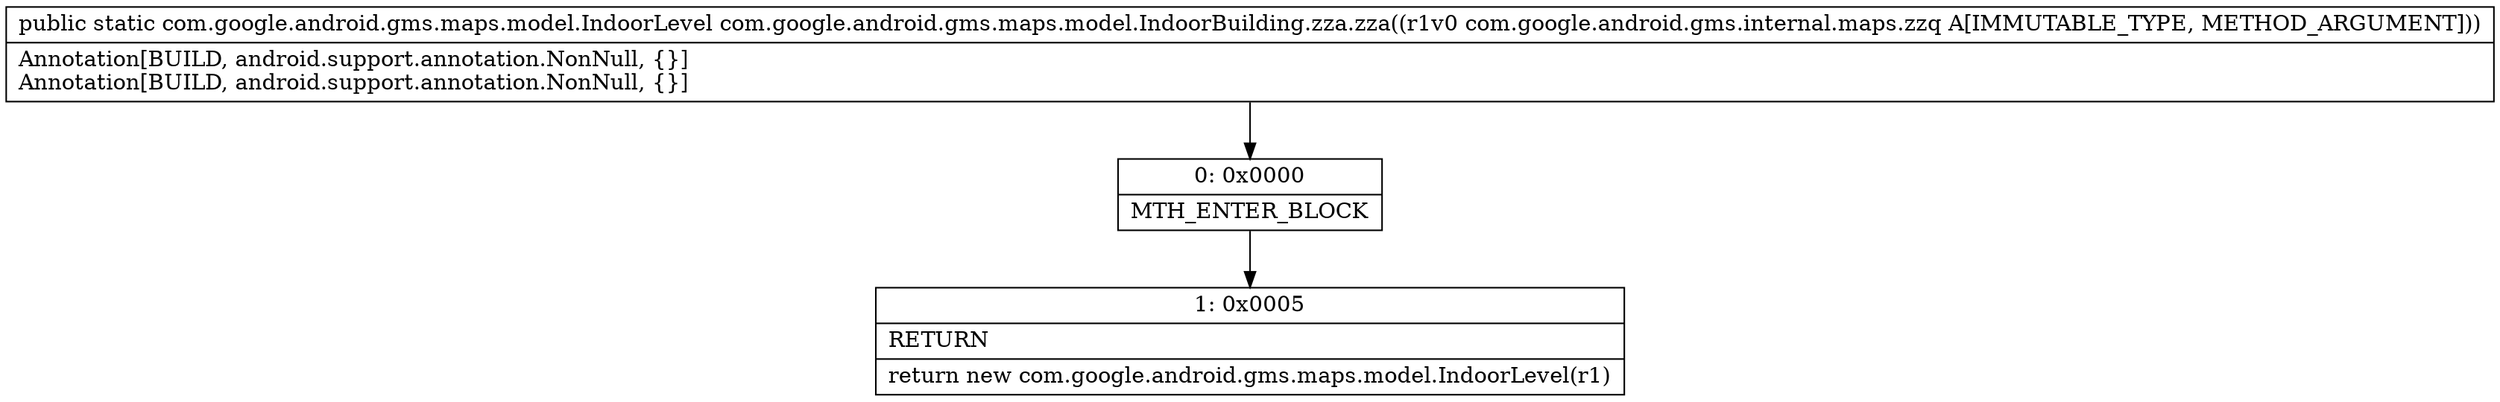 digraph "CFG forcom.google.android.gms.maps.model.IndoorBuilding.zza.zza(Lcom\/google\/android\/gms\/internal\/maps\/zzq;)Lcom\/google\/android\/gms\/maps\/model\/IndoorLevel;" {
Node_0 [shape=record,label="{0\:\ 0x0000|MTH_ENTER_BLOCK\l}"];
Node_1 [shape=record,label="{1\:\ 0x0005|RETURN\l|return new com.google.android.gms.maps.model.IndoorLevel(r1)\l}"];
MethodNode[shape=record,label="{public static com.google.android.gms.maps.model.IndoorLevel com.google.android.gms.maps.model.IndoorBuilding.zza.zza((r1v0 com.google.android.gms.internal.maps.zzq A[IMMUTABLE_TYPE, METHOD_ARGUMENT]))  | Annotation[BUILD, android.support.annotation.NonNull, \{\}]\lAnnotation[BUILD, android.support.annotation.NonNull, \{\}]\l}"];
MethodNode -> Node_0;
Node_0 -> Node_1;
}

